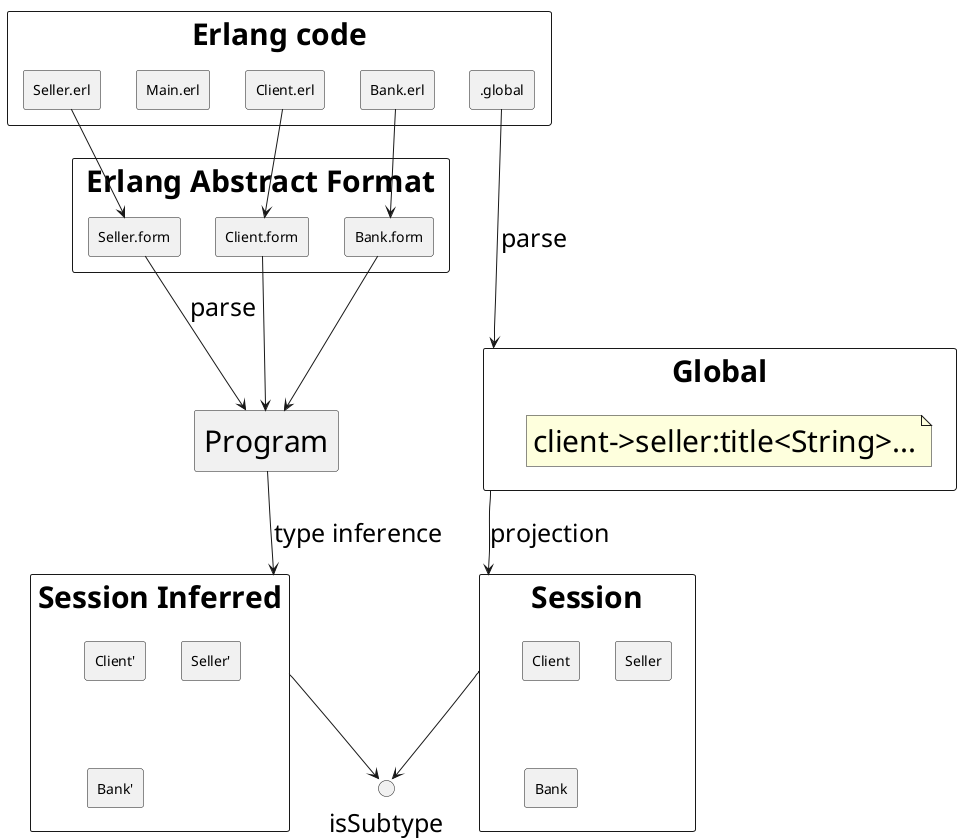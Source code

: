 @startuml
'https://plantuml.com/component-diagram
skinparam componentStyle rectangle
skinparam rectangleFontSize 30
skinparam noteFontSize 30
skinparam arrowFontSize 25
skinparam arrowFontSize 25
skinparam interfaceFontSize 25

rectangle "Erlang code"{
    [Client.erl]
    [Seller.erl]
    [Main.erl]
    [Bank.erl]
    [.global]
}

rectangle "Erlang Abstract Format"{
    [Client.form]
    [Seller.form]
    [Bank.form]
}

[Bank.erl] --> [Bank.form]
[Seller.erl] -> [Seller.form]
[Client.erl] -> [Client.form]

rectangle "Program"
rectangle "Global"{
    note as G
    client->seller:title<String>...
    end note
}

[Client.form] --> Program
[Seller.form] -> Program:parse
[Bank.form] -> Program
[.global] -> Global:parse

rectangle "Session"{
[Client]
[Seller]
[Bank]
}

rectangle "Session Inferred" as SessionDerived{
[Client']
[Seller']
[Bank']
}

Global --> Session:projection
Program --> SessionDerived:type inference

Session --> isSubtype
SessionDerived --> isSubtype

@enduml